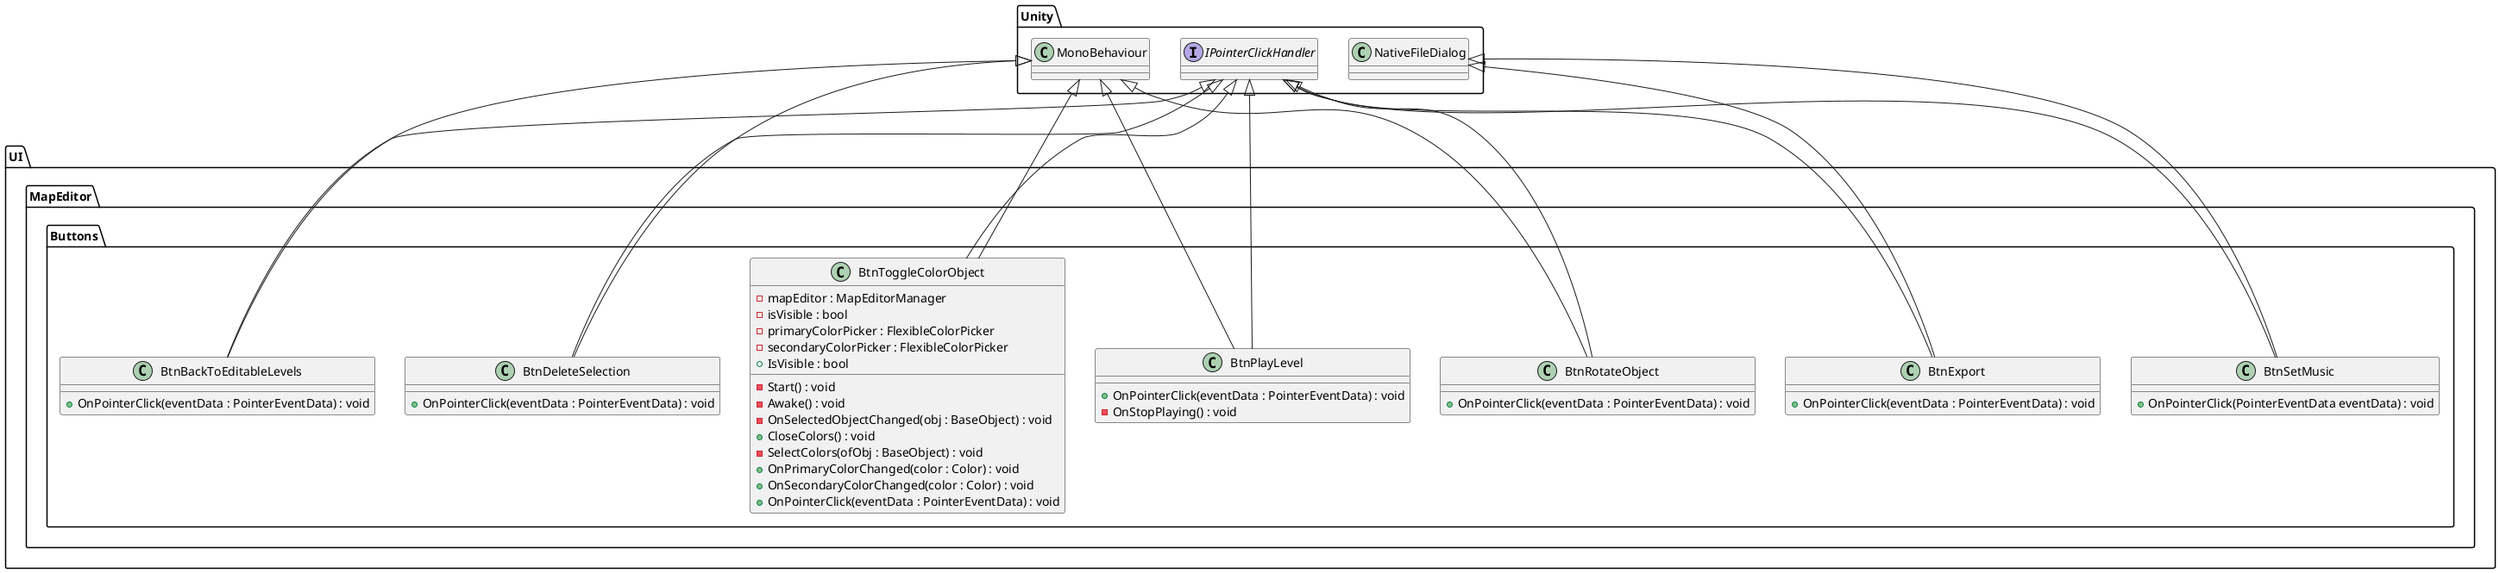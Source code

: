 @startuml

package Unity {
    class MonoBehaviour
    class NativeFileDialog
    interface IPointerClickHandler
}

package UI {
    package MapEditor{
        package Buttons {
            class BtnBackToEditableLevels
            {
                + OnPointerClick(eventData : PointerEventData) : void
            }
            MonoBehaviour <|-- BtnBackToEditableLevels
            IPointerClickHandler <|-- BtnBackToEditableLevels

            class BtnDeleteSelection
            {
                + OnPointerClick(eventData : PointerEventData) : void
            }
            MonoBehaviour <|-- BtnDeleteSelection
            IPointerClickHandler <|-- BtnDeleteSelection

            class BtnExport
            {
                + OnPointerClick(eventData : PointerEventData) : void
            }
            NativeFileDialog <|--- BtnExport
            IPointerClickHandler <|-- BtnExport

            class BtnPlayLevel
            {
                + OnPointerClick(eventData : PointerEventData) : void
                - OnStopPlaying() : void
            }
            MonoBehaviour <|--- BtnPlayLevel
            IPointerClickHandler <|-- BtnPlayLevel

            class BtnRotateObject
            {
                + OnPointerClick(eventData : PointerEventData) : void
            }
            MonoBehaviour <|-- BtnRotateObject
            IPointerClickHandler <|-- BtnRotateObject

            class BtnSetMusic
            {
                + OnPointerClick(PointerEventData eventData) : void
            }
            NativeFileDialog <|-- BtnSetMusic
            IPointerClickHandler <|-- BtnSetMusic

            class BtnToggleColorObject
            {
                - mapEditor : MapEditorManager
                - isVisible : bool
                - primaryColorPicker : FlexibleColorPicker
                - secondaryColorPicker : FlexibleColorPicker
                + IsVisible : bool
                - Start() : void
                - Awake() : void
                - OnSelectedObjectChanged(obj : BaseObject) : void
                + CloseColors() : void
                - SelectColors(ofObj : BaseObject) : void
                + OnPrimaryColorChanged(color : Color) : void
                + OnSecondaryColorChanged(color : Color) : void
                + OnPointerClick(eventData : PointerEventData) : void
            }
            MonoBehaviour <|-- BtnToggleColorObject
            IPointerClickHandler <|-- BtnToggleColorObject

        }
    }
}


@enduml